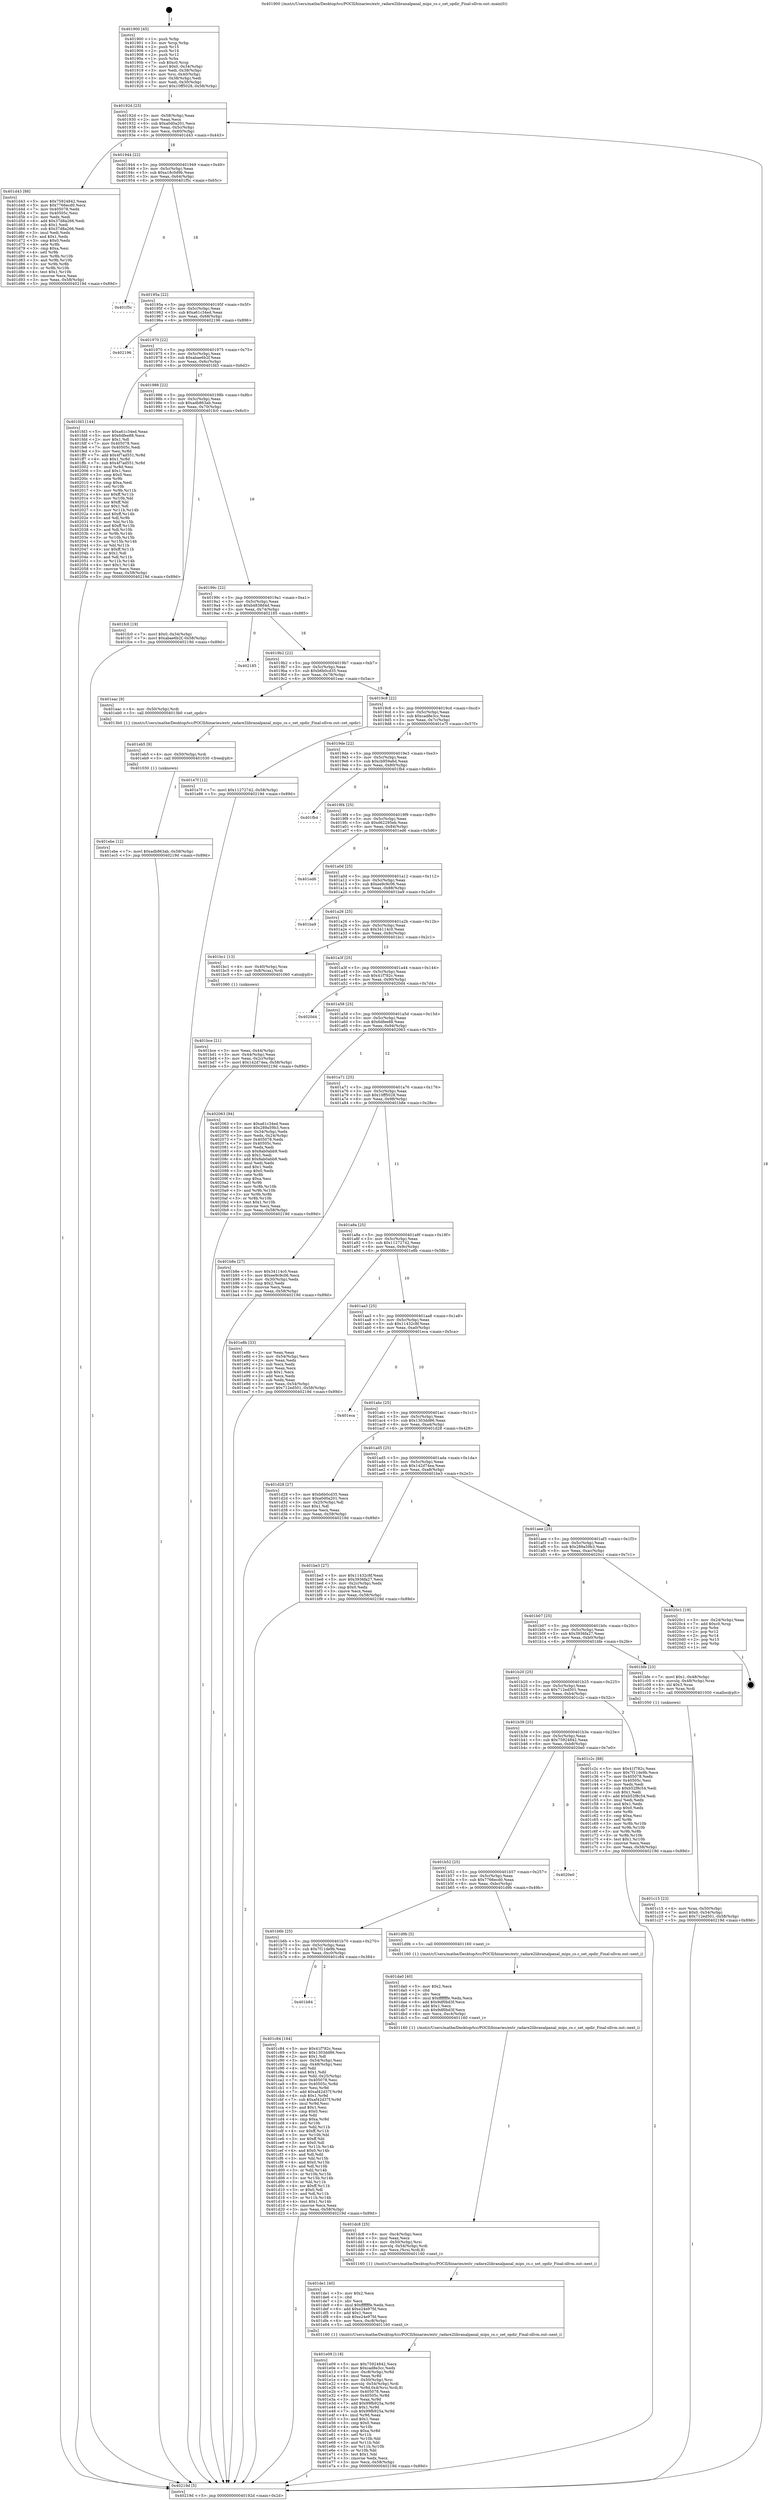 digraph "0x401900" {
  label = "0x401900 (/mnt/c/Users/mathe/Desktop/tcc/POCII/binaries/extr_radare2libranalpanal_mips_cs.c_set_opdir_Final-ollvm.out::main(0))"
  labelloc = "t"
  node[shape=record]

  Entry [label="",width=0.3,height=0.3,shape=circle,fillcolor=black,style=filled]
  "0x40192d" [label="{
     0x40192d [23]\l
     | [instrs]\l
     &nbsp;&nbsp;0x40192d \<+3\>: mov -0x58(%rbp),%eax\l
     &nbsp;&nbsp;0x401930 \<+2\>: mov %eax,%ecx\l
     &nbsp;&nbsp;0x401932 \<+6\>: sub $0xa0d0a201,%ecx\l
     &nbsp;&nbsp;0x401938 \<+3\>: mov %eax,-0x5c(%rbp)\l
     &nbsp;&nbsp;0x40193b \<+3\>: mov %ecx,-0x60(%rbp)\l
     &nbsp;&nbsp;0x40193e \<+6\>: je 0000000000401d43 \<main+0x443\>\l
  }"]
  "0x401d43" [label="{
     0x401d43 [88]\l
     | [instrs]\l
     &nbsp;&nbsp;0x401d43 \<+5\>: mov $0x75924842,%eax\l
     &nbsp;&nbsp;0x401d48 \<+5\>: mov $0x7766ecd0,%ecx\l
     &nbsp;&nbsp;0x401d4d \<+7\>: mov 0x405078,%edx\l
     &nbsp;&nbsp;0x401d54 \<+7\>: mov 0x40505c,%esi\l
     &nbsp;&nbsp;0x401d5b \<+2\>: mov %edx,%edi\l
     &nbsp;&nbsp;0x401d5d \<+6\>: add $0x37d8a266,%edi\l
     &nbsp;&nbsp;0x401d63 \<+3\>: sub $0x1,%edi\l
     &nbsp;&nbsp;0x401d66 \<+6\>: sub $0x37d8a266,%edi\l
     &nbsp;&nbsp;0x401d6c \<+3\>: imul %edi,%edx\l
     &nbsp;&nbsp;0x401d6f \<+3\>: and $0x1,%edx\l
     &nbsp;&nbsp;0x401d72 \<+3\>: cmp $0x0,%edx\l
     &nbsp;&nbsp;0x401d75 \<+4\>: sete %r8b\l
     &nbsp;&nbsp;0x401d79 \<+3\>: cmp $0xa,%esi\l
     &nbsp;&nbsp;0x401d7c \<+4\>: setl %r9b\l
     &nbsp;&nbsp;0x401d80 \<+3\>: mov %r8b,%r10b\l
     &nbsp;&nbsp;0x401d83 \<+3\>: and %r9b,%r10b\l
     &nbsp;&nbsp;0x401d86 \<+3\>: xor %r9b,%r8b\l
     &nbsp;&nbsp;0x401d89 \<+3\>: or %r8b,%r10b\l
     &nbsp;&nbsp;0x401d8c \<+4\>: test $0x1,%r10b\l
     &nbsp;&nbsp;0x401d90 \<+3\>: cmovne %ecx,%eax\l
     &nbsp;&nbsp;0x401d93 \<+3\>: mov %eax,-0x58(%rbp)\l
     &nbsp;&nbsp;0x401d96 \<+5\>: jmp 000000000040219d \<main+0x89d\>\l
  }"]
  "0x401944" [label="{
     0x401944 [22]\l
     | [instrs]\l
     &nbsp;&nbsp;0x401944 \<+5\>: jmp 0000000000401949 \<main+0x49\>\l
     &nbsp;&nbsp;0x401949 \<+3\>: mov -0x5c(%rbp),%eax\l
     &nbsp;&nbsp;0x40194c \<+5\>: sub $0xa18c0d9b,%eax\l
     &nbsp;&nbsp;0x401951 \<+3\>: mov %eax,-0x64(%rbp)\l
     &nbsp;&nbsp;0x401954 \<+6\>: je 0000000000401f5c \<main+0x65c\>\l
  }"]
  Exit [label="",width=0.3,height=0.3,shape=circle,fillcolor=black,style=filled,peripheries=2]
  "0x401f5c" [label="{
     0x401f5c\l
  }", style=dashed]
  "0x40195a" [label="{
     0x40195a [22]\l
     | [instrs]\l
     &nbsp;&nbsp;0x40195a \<+5\>: jmp 000000000040195f \<main+0x5f\>\l
     &nbsp;&nbsp;0x40195f \<+3\>: mov -0x5c(%rbp),%eax\l
     &nbsp;&nbsp;0x401962 \<+5\>: sub $0xa61c34ed,%eax\l
     &nbsp;&nbsp;0x401967 \<+3\>: mov %eax,-0x68(%rbp)\l
     &nbsp;&nbsp;0x40196a \<+6\>: je 0000000000402196 \<main+0x896\>\l
  }"]
  "0x401ebe" [label="{
     0x401ebe [12]\l
     | [instrs]\l
     &nbsp;&nbsp;0x401ebe \<+7\>: movl $0xadb863ab,-0x58(%rbp)\l
     &nbsp;&nbsp;0x401ec5 \<+5\>: jmp 000000000040219d \<main+0x89d\>\l
  }"]
  "0x402196" [label="{
     0x402196\l
  }", style=dashed]
  "0x401970" [label="{
     0x401970 [22]\l
     | [instrs]\l
     &nbsp;&nbsp;0x401970 \<+5\>: jmp 0000000000401975 \<main+0x75\>\l
     &nbsp;&nbsp;0x401975 \<+3\>: mov -0x5c(%rbp),%eax\l
     &nbsp;&nbsp;0x401978 \<+5\>: sub $0xabae6b2f,%eax\l
     &nbsp;&nbsp;0x40197d \<+3\>: mov %eax,-0x6c(%rbp)\l
     &nbsp;&nbsp;0x401980 \<+6\>: je 0000000000401fd3 \<main+0x6d3\>\l
  }"]
  "0x401eb5" [label="{
     0x401eb5 [9]\l
     | [instrs]\l
     &nbsp;&nbsp;0x401eb5 \<+4\>: mov -0x50(%rbp),%rdi\l
     &nbsp;&nbsp;0x401eb9 \<+5\>: call 0000000000401030 \<free@plt\>\l
     | [calls]\l
     &nbsp;&nbsp;0x401030 \{1\} (unknown)\l
  }"]
  "0x401fd3" [label="{
     0x401fd3 [144]\l
     | [instrs]\l
     &nbsp;&nbsp;0x401fd3 \<+5\>: mov $0xa61c34ed,%eax\l
     &nbsp;&nbsp;0x401fd8 \<+5\>: mov $0x6dfee88,%ecx\l
     &nbsp;&nbsp;0x401fdd \<+2\>: mov $0x1,%dl\l
     &nbsp;&nbsp;0x401fdf \<+7\>: mov 0x405078,%esi\l
     &nbsp;&nbsp;0x401fe6 \<+7\>: mov 0x40505c,%edi\l
     &nbsp;&nbsp;0x401fed \<+3\>: mov %esi,%r8d\l
     &nbsp;&nbsp;0x401ff0 \<+7\>: add $0x4f7ad551,%r8d\l
     &nbsp;&nbsp;0x401ff7 \<+4\>: sub $0x1,%r8d\l
     &nbsp;&nbsp;0x401ffb \<+7\>: sub $0x4f7ad551,%r8d\l
     &nbsp;&nbsp;0x402002 \<+4\>: imul %r8d,%esi\l
     &nbsp;&nbsp;0x402006 \<+3\>: and $0x1,%esi\l
     &nbsp;&nbsp;0x402009 \<+3\>: cmp $0x0,%esi\l
     &nbsp;&nbsp;0x40200c \<+4\>: sete %r9b\l
     &nbsp;&nbsp;0x402010 \<+3\>: cmp $0xa,%edi\l
     &nbsp;&nbsp;0x402013 \<+4\>: setl %r10b\l
     &nbsp;&nbsp;0x402017 \<+3\>: mov %r9b,%r11b\l
     &nbsp;&nbsp;0x40201a \<+4\>: xor $0xff,%r11b\l
     &nbsp;&nbsp;0x40201e \<+3\>: mov %r10b,%bl\l
     &nbsp;&nbsp;0x402021 \<+3\>: xor $0xff,%bl\l
     &nbsp;&nbsp;0x402024 \<+3\>: xor $0x1,%dl\l
     &nbsp;&nbsp;0x402027 \<+3\>: mov %r11b,%r14b\l
     &nbsp;&nbsp;0x40202a \<+4\>: and $0xff,%r14b\l
     &nbsp;&nbsp;0x40202e \<+3\>: and %dl,%r9b\l
     &nbsp;&nbsp;0x402031 \<+3\>: mov %bl,%r15b\l
     &nbsp;&nbsp;0x402034 \<+4\>: and $0xff,%r15b\l
     &nbsp;&nbsp;0x402038 \<+3\>: and %dl,%r10b\l
     &nbsp;&nbsp;0x40203b \<+3\>: or %r9b,%r14b\l
     &nbsp;&nbsp;0x40203e \<+3\>: or %r10b,%r15b\l
     &nbsp;&nbsp;0x402041 \<+3\>: xor %r15b,%r14b\l
     &nbsp;&nbsp;0x402044 \<+3\>: or %bl,%r11b\l
     &nbsp;&nbsp;0x402047 \<+4\>: xor $0xff,%r11b\l
     &nbsp;&nbsp;0x40204b \<+3\>: or $0x1,%dl\l
     &nbsp;&nbsp;0x40204e \<+3\>: and %dl,%r11b\l
     &nbsp;&nbsp;0x402051 \<+3\>: or %r11b,%r14b\l
     &nbsp;&nbsp;0x402054 \<+4\>: test $0x1,%r14b\l
     &nbsp;&nbsp;0x402058 \<+3\>: cmovne %ecx,%eax\l
     &nbsp;&nbsp;0x40205b \<+3\>: mov %eax,-0x58(%rbp)\l
     &nbsp;&nbsp;0x40205e \<+5\>: jmp 000000000040219d \<main+0x89d\>\l
  }"]
  "0x401986" [label="{
     0x401986 [22]\l
     | [instrs]\l
     &nbsp;&nbsp;0x401986 \<+5\>: jmp 000000000040198b \<main+0x8b\>\l
     &nbsp;&nbsp;0x40198b \<+3\>: mov -0x5c(%rbp),%eax\l
     &nbsp;&nbsp;0x40198e \<+5\>: sub $0xadb863ab,%eax\l
     &nbsp;&nbsp;0x401993 \<+3\>: mov %eax,-0x70(%rbp)\l
     &nbsp;&nbsp;0x401996 \<+6\>: je 0000000000401fc0 \<main+0x6c0\>\l
  }"]
  "0x401e09" [label="{
     0x401e09 [118]\l
     | [instrs]\l
     &nbsp;&nbsp;0x401e09 \<+5\>: mov $0x75924842,%ecx\l
     &nbsp;&nbsp;0x401e0e \<+5\>: mov $0xcad8e3cc,%edx\l
     &nbsp;&nbsp;0x401e13 \<+7\>: mov -0xc8(%rbp),%r8d\l
     &nbsp;&nbsp;0x401e1a \<+4\>: imul %eax,%r8d\l
     &nbsp;&nbsp;0x401e1e \<+4\>: mov -0x50(%rbp),%rsi\l
     &nbsp;&nbsp;0x401e22 \<+4\>: movslq -0x54(%rbp),%rdi\l
     &nbsp;&nbsp;0x401e26 \<+5\>: mov %r8d,0x4(%rsi,%rdi,8)\l
     &nbsp;&nbsp;0x401e2b \<+7\>: mov 0x405078,%eax\l
     &nbsp;&nbsp;0x401e32 \<+8\>: mov 0x40505c,%r8d\l
     &nbsp;&nbsp;0x401e3a \<+3\>: mov %eax,%r9d\l
     &nbsp;&nbsp;0x401e3d \<+7\>: add $0x99fb925a,%r9d\l
     &nbsp;&nbsp;0x401e44 \<+4\>: sub $0x1,%r9d\l
     &nbsp;&nbsp;0x401e48 \<+7\>: sub $0x99fb925a,%r9d\l
     &nbsp;&nbsp;0x401e4f \<+4\>: imul %r9d,%eax\l
     &nbsp;&nbsp;0x401e53 \<+3\>: and $0x1,%eax\l
     &nbsp;&nbsp;0x401e56 \<+3\>: cmp $0x0,%eax\l
     &nbsp;&nbsp;0x401e59 \<+4\>: sete %r10b\l
     &nbsp;&nbsp;0x401e5d \<+4\>: cmp $0xa,%r8d\l
     &nbsp;&nbsp;0x401e61 \<+4\>: setl %r11b\l
     &nbsp;&nbsp;0x401e65 \<+3\>: mov %r10b,%bl\l
     &nbsp;&nbsp;0x401e68 \<+3\>: and %r11b,%bl\l
     &nbsp;&nbsp;0x401e6b \<+3\>: xor %r11b,%r10b\l
     &nbsp;&nbsp;0x401e6e \<+3\>: or %r10b,%bl\l
     &nbsp;&nbsp;0x401e71 \<+3\>: test $0x1,%bl\l
     &nbsp;&nbsp;0x401e74 \<+3\>: cmovne %edx,%ecx\l
     &nbsp;&nbsp;0x401e77 \<+3\>: mov %ecx,-0x58(%rbp)\l
     &nbsp;&nbsp;0x401e7a \<+5\>: jmp 000000000040219d \<main+0x89d\>\l
  }"]
  "0x401fc0" [label="{
     0x401fc0 [19]\l
     | [instrs]\l
     &nbsp;&nbsp;0x401fc0 \<+7\>: movl $0x0,-0x34(%rbp)\l
     &nbsp;&nbsp;0x401fc7 \<+7\>: movl $0xabae6b2f,-0x58(%rbp)\l
     &nbsp;&nbsp;0x401fce \<+5\>: jmp 000000000040219d \<main+0x89d\>\l
  }"]
  "0x40199c" [label="{
     0x40199c [22]\l
     | [instrs]\l
     &nbsp;&nbsp;0x40199c \<+5\>: jmp 00000000004019a1 \<main+0xa1\>\l
     &nbsp;&nbsp;0x4019a1 \<+3\>: mov -0x5c(%rbp),%eax\l
     &nbsp;&nbsp;0x4019a4 \<+5\>: sub $0xb4838d4d,%eax\l
     &nbsp;&nbsp;0x4019a9 \<+3\>: mov %eax,-0x74(%rbp)\l
     &nbsp;&nbsp;0x4019ac \<+6\>: je 0000000000402185 \<main+0x885\>\l
  }"]
  "0x401de1" [label="{
     0x401de1 [40]\l
     | [instrs]\l
     &nbsp;&nbsp;0x401de1 \<+5\>: mov $0x2,%ecx\l
     &nbsp;&nbsp;0x401de6 \<+1\>: cltd\l
     &nbsp;&nbsp;0x401de7 \<+2\>: idiv %ecx\l
     &nbsp;&nbsp;0x401de9 \<+6\>: imul $0xfffffffe,%edx,%ecx\l
     &nbsp;&nbsp;0x401def \<+6\>: add $0xe24e97fd,%ecx\l
     &nbsp;&nbsp;0x401df5 \<+3\>: add $0x1,%ecx\l
     &nbsp;&nbsp;0x401df8 \<+6\>: sub $0xe24e97fd,%ecx\l
     &nbsp;&nbsp;0x401dfe \<+6\>: mov %ecx,-0xc8(%rbp)\l
     &nbsp;&nbsp;0x401e04 \<+5\>: call 0000000000401160 \<next_i\>\l
     | [calls]\l
     &nbsp;&nbsp;0x401160 \{1\} (/mnt/c/Users/mathe/Desktop/tcc/POCII/binaries/extr_radare2libranalpanal_mips_cs.c_set_opdir_Final-ollvm.out::next_i)\l
  }"]
  "0x402185" [label="{
     0x402185\l
  }", style=dashed]
  "0x4019b2" [label="{
     0x4019b2 [22]\l
     | [instrs]\l
     &nbsp;&nbsp;0x4019b2 \<+5\>: jmp 00000000004019b7 \<main+0xb7\>\l
     &nbsp;&nbsp;0x4019b7 \<+3\>: mov -0x5c(%rbp),%eax\l
     &nbsp;&nbsp;0x4019ba \<+5\>: sub $0xb6b0cd35,%eax\l
     &nbsp;&nbsp;0x4019bf \<+3\>: mov %eax,-0x78(%rbp)\l
     &nbsp;&nbsp;0x4019c2 \<+6\>: je 0000000000401eac \<main+0x5ac\>\l
  }"]
  "0x401dc8" [label="{
     0x401dc8 [25]\l
     | [instrs]\l
     &nbsp;&nbsp;0x401dc8 \<+6\>: mov -0xc4(%rbp),%ecx\l
     &nbsp;&nbsp;0x401dce \<+3\>: imul %eax,%ecx\l
     &nbsp;&nbsp;0x401dd1 \<+4\>: mov -0x50(%rbp),%rsi\l
     &nbsp;&nbsp;0x401dd5 \<+4\>: movslq -0x54(%rbp),%rdi\l
     &nbsp;&nbsp;0x401dd9 \<+3\>: mov %ecx,(%rsi,%rdi,8)\l
     &nbsp;&nbsp;0x401ddc \<+5\>: call 0000000000401160 \<next_i\>\l
     | [calls]\l
     &nbsp;&nbsp;0x401160 \{1\} (/mnt/c/Users/mathe/Desktop/tcc/POCII/binaries/extr_radare2libranalpanal_mips_cs.c_set_opdir_Final-ollvm.out::next_i)\l
  }"]
  "0x401eac" [label="{
     0x401eac [9]\l
     | [instrs]\l
     &nbsp;&nbsp;0x401eac \<+4\>: mov -0x50(%rbp),%rdi\l
     &nbsp;&nbsp;0x401eb0 \<+5\>: call 00000000004013b0 \<set_opdir\>\l
     | [calls]\l
     &nbsp;&nbsp;0x4013b0 \{1\} (/mnt/c/Users/mathe/Desktop/tcc/POCII/binaries/extr_radare2libranalpanal_mips_cs.c_set_opdir_Final-ollvm.out::set_opdir)\l
  }"]
  "0x4019c8" [label="{
     0x4019c8 [22]\l
     | [instrs]\l
     &nbsp;&nbsp;0x4019c8 \<+5\>: jmp 00000000004019cd \<main+0xcd\>\l
     &nbsp;&nbsp;0x4019cd \<+3\>: mov -0x5c(%rbp),%eax\l
     &nbsp;&nbsp;0x4019d0 \<+5\>: sub $0xcad8e3cc,%eax\l
     &nbsp;&nbsp;0x4019d5 \<+3\>: mov %eax,-0x7c(%rbp)\l
     &nbsp;&nbsp;0x4019d8 \<+6\>: je 0000000000401e7f \<main+0x57f\>\l
  }"]
  "0x401da0" [label="{
     0x401da0 [40]\l
     | [instrs]\l
     &nbsp;&nbsp;0x401da0 \<+5\>: mov $0x2,%ecx\l
     &nbsp;&nbsp;0x401da5 \<+1\>: cltd\l
     &nbsp;&nbsp;0x401da6 \<+2\>: idiv %ecx\l
     &nbsp;&nbsp;0x401da8 \<+6\>: imul $0xfffffffe,%edx,%ecx\l
     &nbsp;&nbsp;0x401dae \<+6\>: add $0x9df0bd3f,%ecx\l
     &nbsp;&nbsp;0x401db4 \<+3\>: add $0x1,%ecx\l
     &nbsp;&nbsp;0x401db7 \<+6\>: sub $0x9df0bd3f,%ecx\l
     &nbsp;&nbsp;0x401dbd \<+6\>: mov %ecx,-0xc4(%rbp)\l
     &nbsp;&nbsp;0x401dc3 \<+5\>: call 0000000000401160 \<next_i\>\l
     | [calls]\l
     &nbsp;&nbsp;0x401160 \{1\} (/mnt/c/Users/mathe/Desktop/tcc/POCII/binaries/extr_radare2libranalpanal_mips_cs.c_set_opdir_Final-ollvm.out::next_i)\l
  }"]
  "0x401e7f" [label="{
     0x401e7f [12]\l
     | [instrs]\l
     &nbsp;&nbsp;0x401e7f \<+7\>: movl $0x11272742,-0x58(%rbp)\l
     &nbsp;&nbsp;0x401e86 \<+5\>: jmp 000000000040219d \<main+0x89d\>\l
  }"]
  "0x4019de" [label="{
     0x4019de [22]\l
     | [instrs]\l
     &nbsp;&nbsp;0x4019de \<+5\>: jmp 00000000004019e3 \<main+0xe3\>\l
     &nbsp;&nbsp;0x4019e3 \<+3\>: mov -0x5c(%rbp),%eax\l
     &nbsp;&nbsp;0x4019e6 \<+5\>: sub $0xcb959a6d,%eax\l
     &nbsp;&nbsp;0x4019eb \<+3\>: mov %eax,-0x80(%rbp)\l
     &nbsp;&nbsp;0x4019ee \<+6\>: je 0000000000401fb4 \<main+0x6b4\>\l
  }"]
  "0x401b84" [label="{
     0x401b84\l
  }", style=dashed]
  "0x401fb4" [label="{
     0x401fb4\l
  }", style=dashed]
  "0x4019f4" [label="{
     0x4019f4 [25]\l
     | [instrs]\l
     &nbsp;&nbsp;0x4019f4 \<+5\>: jmp 00000000004019f9 \<main+0xf9\>\l
     &nbsp;&nbsp;0x4019f9 \<+3\>: mov -0x5c(%rbp),%eax\l
     &nbsp;&nbsp;0x4019fc \<+5\>: sub $0xd62295eb,%eax\l
     &nbsp;&nbsp;0x401a01 \<+6\>: mov %eax,-0x84(%rbp)\l
     &nbsp;&nbsp;0x401a07 \<+6\>: je 0000000000401ed6 \<main+0x5d6\>\l
  }"]
  "0x401c84" [label="{
     0x401c84 [164]\l
     | [instrs]\l
     &nbsp;&nbsp;0x401c84 \<+5\>: mov $0x41f782c,%eax\l
     &nbsp;&nbsp;0x401c89 \<+5\>: mov $0x1303dd86,%ecx\l
     &nbsp;&nbsp;0x401c8e \<+2\>: mov $0x1,%dl\l
     &nbsp;&nbsp;0x401c90 \<+3\>: mov -0x54(%rbp),%esi\l
     &nbsp;&nbsp;0x401c93 \<+3\>: cmp -0x48(%rbp),%esi\l
     &nbsp;&nbsp;0x401c96 \<+4\>: setl %dil\l
     &nbsp;&nbsp;0x401c9a \<+4\>: and $0x1,%dil\l
     &nbsp;&nbsp;0x401c9e \<+4\>: mov %dil,-0x25(%rbp)\l
     &nbsp;&nbsp;0x401ca2 \<+7\>: mov 0x405078,%esi\l
     &nbsp;&nbsp;0x401ca9 \<+8\>: mov 0x40505c,%r8d\l
     &nbsp;&nbsp;0x401cb1 \<+3\>: mov %esi,%r9d\l
     &nbsp;&nbsp;0x401cb4 \<+7\>: add $0xaf42d37f,%r9d\l
     &nbsp;&nbsp;0x401cbb \<+4\>: sub $0x1,%r9d\l
     &nbsp;&nbsp;0x401cbf \<+7\>: sub $0xaf42d37f,%r9d\l
     &nbsp;&nbsp;0x401cc6 \<+4\>: imul %r9d,%esi\l
     &nbsp;&nbsp;0x401cca \<+3\>: and $0x1,%esi\l
     &nbsp;&nbsp;0x401ccd \<+3\>: cmp $0x0,%esi\l
     &nbsp;&nbsp;0x401cd0 \<+4\>: sete %dil\l
     &nbsp;&nbsp;0x401cd4 \<+4\>: cmp $0xa,%r8d\l
     &nbsp;&nbsp;0x401cd8 \<+4\>: setl %r10b\l
     &nbsp;&nbsp;0x401cdc \<+3\>: mov %dil,%r11b\l
     &nbsp;&nbsp;0x401cdf \<+4\>: xor $0xff,%r11b\l
     &nbsp;&nbsp;0x401ce3 \<+3\>: mov %r10b,%bl\l
     &nbsp;&nbsp;0x401ce6 \<+3\>: xor $0xff,%bl\l
     &nbsp;&nbsp;0x401ce9 \<+3\>: xor $0x0,%dl\l
     &nbsp;&nbsp;0x401cec \<+3\>: mov %r11b,%r14b\l
     &nbsp;&nbsp;0x401cef \<+4\>: and $0x0,%r14b\l
     &nbsp;&nbsp;0x401cf3 \<+3\>: and %dl,%dil\l
     &nbsp;&nbsp;0x401cf6 \<+3\>: mov %bl,%r15b\l
     &nbsp;&nbsp;0x401cf9 \<+4\>: and $0x0,%r15b\l
     &nbsp;&nbsp;0x401cfd \<+3\>: and %dl,%r10b\l
     &nbsp;&nbsp;0x401d00 \<+3\>: or %dil,%r14b\l
     &nbsp;&nbsp;0x401d03 \<+3\>: or %r10b,%r15b\l
     &nbsp;&nbsp;0x401d06 \<+3\>: xor %r15b,%r14b\l
     &nbsp;&nbsp;0x401d09 \<+3\>: or %bl,%r11b\l
     &nbsp;&nbsp;0x401d0c \<+4\>: xor $0xff,%r11b\l
     &nbsp;&nbsp;0x401d10 \<+3\>: or $0x0,%dl\l
     &nbsp;&nbsp;0x401d13 \<+3\>: and %dl,%r11b\l
     &nbsp;&nbsp;0x401d16 \<+3\>: or %r11b,%r14b\l
     &nbsp;&nbsp;0x401d19 \<+4\>: test $0x1,%r14b\l
     &nbsp;&nbsp;0x401d1d \<+3\>: cmovne %ecx,%eax\l
     &nbsp;&nbsp;0x401d20 \<+3\>: mov %eax,-0x58(%rbp)\l
     &nbsp;&nbsp;0x401d23 \<+5\>: jmp 000000000040219d \<main+0x89d\>\l
  }"]
  "0x401ed6" [label="{
     0x401ed6\l
  }", style=dashed]
  "0x401a0d" [label="{
     0x401a0d [25]\l
     | [instrs]\l
     &nbsp;&nbsp;0x401a0d \<+5\>: jmp 0000000000401a12 \<main+0x112\>\l
     &nbsp;&nbsp;0x401a12 \<+3\>: mov -0x5c(%rbp),%eax\l
     &nbsp;&nbsp;0x401a15 \<+5\>: sub $0xee9c9c06,%eax\l
     &nbsp;&nbsp;0x401a1a \<+6\>: mov %eax,-0x88(%rbp)\l
     &nbsp;&nbsp;0x401a20 \<+6\>: je 0000000000401ba9 \<main+0x2a9\>\l
  }"]
  "0x401b6b" [label="{
     0x401b6b [25]\l
     | [instrs]\l
     &nbsp;&nbsp;0x401b6b \<+5\>: jmp 0000000000401b70 \<main+0x270\>\l
     &nbsp;&nbsp;0x401b70 \<+3\>: mov -0x5c(%rbp),%eax\l
     &nbsp;&nbsp;0x401b73 \<+5\>: sub $0x7f11de9b,%eax\l
     &nbsp;&nbsp;0x401b78 \<+6\>: mov %eax,-0xc0(%rbp)\l
     &nbsp;&nbsp;0x401b7e \<+6\>: je 0000000000401c84 \<main+0x384\>\l
  }"]
  "0x401ba9" [label="{
     0x401ba9\l
  }", style=dashed]
  "0x401a26" [label="{
     0x401a26 [25]\l
     | [instrs]\l
     &nbsp;&nbsp;0x401a26 \<+5\>: jmp 0000000000401a2b \<main+0x12b\>\l
     &nbsp;&nbsp;0x401a2b \<+3\>: mov -0x5c(%rbp),%eax\l
     &nbsp;&nbsp;0x401a2e \<+5\>: sub $0x34114c0,%eax\l
     &nbsp;&nbsp;0x401a33 \<+6\>: mov %eax,-0x8c(%rbp)\l
     &nbsp;&nbsp;0x401a39 \<+6\>: je 0000000000401bc1 \<main+0x2c1\>\l
  }"]
  "0x401d9b" [label="{
     0x401d9b [5]\l
     | [instrs]\l
     &nbsp;&nbsp;0x401d9b \<+5\>: call 0000000000401160 \<next_i\>\l
     | [calls]\l
     &nbsp;&nbsp;0x401160 \{1\} (/mnt/c/Users/mathe/Desktop/tcc/POCII/binaries/extr_radare2libranalpanal_mips_cs.c_set_opdir_Final-ollvm.out::next_i)\l
  }"]
  "0x401bc1" [label="{
     0x401bc1 [13]\l
     | [instrs]\l
     &nbsp;&nbsp;0x401bc1 \<+4\>: mov -0x40(%rbp),%rax\l
     &nbsp;&nbsp;0x401bc5 \<+4\>: mov 0x8(%rax),%rdi\l
     &nbsp;&nbsp;0x401bc9 \<+5\>: call 0000000000401060 \<atoi@plt\>\l
     | [calls]\l
     &nbsp;&nbsp;0x401060 \{1\} (unknown)\l
  }"]
  "0x401a3f" [label="{
     0x401a3f [25]\l
     | [instrs]\l
     &nbsp;&nbsp;0x401a3f \<+5\>: jmp 0000000000401a44 \<main+0x144\>\l
     &nbsp;&nbsp;0x401a44 \<+3\>: mov -0x5c(%rbp),%eax\l
     &nbsp;&nbsp;0x401a47 \<+5\>: sub $0x41f782c,%eax\l
     &nbsp;&nbsp;0x401a4c \<+6\>: mov %eax,-0x90(%rbp)\l
     &nbsp;&nbsp;0x401a52 \<+6\>: je 00000000004020d4 \<main+0x7d4\>\l
  }"]
  "0x401b52" [label="{
     0x401b52 [25]\l
     | [instrs]\l
     &nbsp;&nbsp;0x401b52 \<+5\>: jmp 0000000000401b57 \<main+0x257\>\l
     &nbsp;&nbsp;0x401b57 \<+3\>: mov -0x5c(%rbp),%eax\l
     &nbsp;&nbsp;0x401b5a \<+5\>: sub $0x7766ecd0,%eax\l
     &nbsp;&nbsp;0x401b5f \<+6\>: mov %eax,-0xbc(%rbp)\l
     &nbsp;&nbsp;0x401b65 \<+6\>: je 0000000000401d9b \<main+0x49b\>\l
  }"]
  "0x4020d4" [label="{
     0x4020d4\l
  }", style=dashed]
  "0x401a58" [label="{
     0x401a58 [25]\l
     | [instrs]\l
     &nbsp;&nbsp;0x401a58 \<+5\>: jmp 0000000000401a5d \<main+0x15d\>\l
     &nbsp;&nbsp;0x401a5d \<+3\>: mov -0x5c(%rbp),%eax\l
     &nbsp;&nbsp;0x401a60 \<+5\>: sub $0x6dfee88,%eax\l
     &nbsp;&nbsp;0x401a65 \<+6\>: mov %eax,-0x94(%rbp)\l
     &nbsp;&nbsp;0x401a6b \<+6\>: je 0000000000402063 \<main+0x763\>\l
  }"]
  "0x4020e0" [label="{
     0x4020e0\l
  }", style=dashed]
  "0x402063" [label="{
     0x402063 [94]\l
     | [instrs]\l
     &nbsp;&nbsp;0x402063 \<+5\>: mov $0xa61c34ed,%eax\l
     &nbsp;&nbsp;0x402068 \<+5\>: mov $0x289a59b3,%ecx\l
     &nbsp;&nbsp;0x40206d \<+3\>: mov -0x34(%rbp),%edx\l
     &nbsp;&nbsp;0x402070 \<+3\>: mov %edx,-0x24(%rbp)\l
     &nbsp;&nbsp;0x402073 \<+7\>: mov 0x405078,%edx\l
     &nbsp;&nbsp;0x40207a \<+7\>: mov 0x40505c,%esi\l
     &nbsp;&nbsp;0x402081 \<+2\>: mov %edx,%edi\l
     &nbsp;&nbsp;0x402083 \<+6\>: sub $0x8ab0abb9,%edi\l
     &nbsp;&nbsp;0x402089 \<+3\>: sub $0x1,%edi\l
     &nbsp;&nbsp;0x40208c \<+6\>: add $0x8ab0abb9,%edi\l
     &nbsp;&nbsp;0x402092 \<+3\>: imul %edi,%edx\l
     &nbsp;&nbsp;0x402095 \<+3\>: and $0x1,%edx\l
     &nbsp;&nbsp;0x402098 \<+3\>: cmp $0x0,%edx\l
     &nbsp;&nbsp;0x40209b \<+4\>: sete %r8b\l
     &nbsp;&nbsp;0x40209f \<+3\>: cmp $0xa,%esi\l
     &nbsp;&nbsp;0x4020a2 \<+4\>: setl %r9b\l
     &nbsp;&nbsp;0x4020a6 \<+3\>: mov %r8b,%r10b\l
     &nbsp;&nbsp;0x4020a9 \<+3\>: and %r9b,%r10b\l
     &nbsp;&nbsp;0x4020ac \<+3\>: xor %r9b,%r8b\l
     &nbsp;&nbsp;0x4020af \<+3\>: or %r8b,%r10b\l
     &nbsp;&nbsp;0x4020b2 \<+4\>: test $0x1,%r10b\l
     &nbsp;&nbsp;0x4020b6 \<+3\>: cmovne %ecx,%eax\l
     &nbsp;&nbsp;0x4020b9 \<+3\>: mov %eax,-0x58(%rbp)\l
     &nbsp;&nbsp;0x4020bc \<+5\>: jmp 000000000040219d \<main+0x89d\>\l
  }"]
  "0x401a71" [label="{
     0x401a71 [25]\l
     | [instrs]\l
     &nbsp;&nbsp;0x401a71 \<+5\>: jmp 0000000000401a76 \<main+0x176\>\l
     &nbsp;&nbsp;0x401a76 \<+3\>: mov -0x5c(%rbp),%eax\l
     &nbsp;&nbsp;0x401a79 \<+5\>: sub $0x10ff5028,%eax\l
     &nbsp;&nbsp;0x401a7e \<+6\>: mov %eax,-0x98(%rbp)\l
     &nbsp;&nbsp;0x401a84 \<+6\>: je 0000000000401b8e \<main+0x28e\>\l
  }"]
  "0x401b39" [label="{
     0x401b39 [25]\l
     | [instrs]\l
     &nbsp;&nbsp;0x401b39 \<+5\>: jmp 0000000000401b3e \<main+0x23e\>\l
     &nbsp;&nbsp;0x401b3e \<+3\>: mov -0x5c(%rbp),%eax\l
     &nbsp;&nbsp;0x401b41 \<+5\>: sub $0x75924842,%eax\l
     &nbsp;&nbsp;0x401b46 \<+6\>: mov %eax,-0xb8(%rbp)\l
     &nbsp;&nbsp;0x401b4c \<+6\>: je 00000000004020e0 \<main+0x7e0\>\l
  }"]
  "0x401b8e" [label="{
     0x401b8e [27]\l
     | [instrs]\l
     &nbsp;&nbsp;0x401b8e \<+5\>: mov $0x34114c0,%eax\l
     &nbsp;&nbsp;0x401b93 \<+5\>: mov $0xee9c9c06,%ecx\l
     &nbsp;&nbsp;0x401b98 \<+3\>: mov -0x30(%rbp),%edx\l
     &nbsp;&nbsp;0x401b9b \<+3\>: cmp $0x2,%edx\l
     &nbsp;&nbsp;0x401b9e \<+3\>: cmovne %ecx,%eax\l
     &nbsp;&nbsp;0x401ba1 \<+3\>: mov %eax,-0x58(%rbp)\l
     &nbsp;&nbsp;0x401ba4 \<+5\>: jmp 000000000040219d \<main+0x89d\>\l
  }"]
  "0x401a8a" [label="{
     0x401a8a [25]\l
     | [instrs]\l
     &nbsp;&nbsp;0x401a8a \<+5\>: jmp 0000000000401a8f \<main+0x18f\>\l
     &nbsp;&nbsp;0x401a8f \<+3\>: mov -0x5c(%rbp),%eax\l
     &nbsp;&nbsp;0x401a92 \<+5\>: sub $0x11272742,%eax\l
     &nbsp;&nbsp;0x401a97 \<+6\>: mov %eax,-0x9c(%rbp)\l
     &nbsp;&nbsp;0x401a9d \<+6\>: je 0000000000401e8b \<main+0x58b\>\l
  }"]
  "0x40219d" [label="{
     0x40219d [5]\l
     | [instrs]\l
     &nbsp;&nbsp;0x40219d \<+5\>: jmp 000000000040192d \<main+0x2d\>\l
  }"]
  "0x401900" [label="{
     0x401900 [45]\l
     | [instrs]\l
     &nbsp;&nbsp;0x401900 \<+1\>: push %rbp\l
     &nbsp;&nbsp;0x401901 \<+3\>: mov %rsp,%rbp\l
     &nbsp;&nbsp;0x401904 \<+2\>: push %r15\l
     &nbsp;&nbsp;0x401906 \<+2\>: push %r14\l
     &nbsp;&nbsp;0x401908 \<+2\>: push %r12\l
     &nbsp;&nbsp;0x40190a \<+1\>: push %rbx\l
     &nbsp;&nbsp;0x40190b \<+7\>: sub $0xc0,%rsp\l
     &nbsp;&nbsp;0x401912 \<+7\>: movl $0x0,-0x34(%rbp)\l
     &nbsp;&nbsp;0x401919 \<+3\>: mov %edi,-0x38(%rbp)\l
     &nbsp;&nbsp;0x40191c \<+4\>: mov %rsi,-0x40(%rbp)\l
     &nbsp;&nbsp;0x401920 \<+3\>: mov -0x38(%rbp),%edi\l
     &nbsp;&nbsp;0x401923 \<+3\>: mov %edi,-0x30(%rbp)\l
     &nbsp;&nbsp;0x401926 \<+7\>: movl $0x10ff5028,-0x58(%rbp)\l
  }"]
  "0x401bce" [label="{
     0x401bce [21]\l
     | [instrs]\l
     &nbsp;&nbsp;0x401bce \<+3\>: mov %eax,-0x44(%rbp)\l
     &nbsp;&nbsp;0x401bd1 \<+3\>: mov -0x44(%rbp),%eax\l
     &nbsp;&nbsp;0x401bd4 \<+3\>: mov %eax,-0x2c(%rbp)\l
     &nbsp;&nbsp;0x401bd7 \<+7\>: movl $0x142d74ea,-0x58(%rbp)\l
     &nbsp;&nbsp;0x401bde \<+5\>: jmp 000000000040219d \<main+0x89d\>\l
  }"]
  "0x401c2c" [label="{
     0x401c2c [88]\l
     | [instrs]\l
     &nbsp;&nbsp;0x401c2c \<+5\>: mov $0x41f782c,%eax\l
     &nbsp;&nbsp;0x401c31 \<+5\>: mov $0x7f11de9b,%ecx\l
     &nbsp;&nbsp;0x401c36 \<+7\>: mov 0x405078,%edx\l
     &nbsp;&nbsp;0x401c3d \<+7\>: mov 0x40505c,%esi\l
     &nbsp;&nbsp;0x401c44 \<+2\>: mov %edx,%edi\l
     &nbsp;&nbsp;0x401c46 \<+6\>: sub $0xb52f8c54,%edi\l
     &nbsp;&nbsp;0x401c4c \<+3\>: sub $0x1,%edi\l
     &nbsp;&nbsp;0x401c4f \<+6\>: add $0xb52f8c54,%edi\l
     &nbsp;&nbsp;0x401c55 \<+3\>: imul %edi,%edx\l
     &nbsp;&nbsp;0x401c58 \<+3\>: and $0x1,%edx\l
     &nbsp;&nbsp;0x401c5b \<+3\>: cmp $0x0,%edx\l
     &nbsp;&nbsp;0x401c5e \<+4\>: sete %r8b\l
     &nbsp;&nbsp;0x401c62 \<+3\>: cmp $0xa,%esi\l
     &nbsp;&nbsp;0x401c65 \<+4\>: setl %r9b\l
     &nbsp;&nbsp;0x401c69 \<+3\>: mov %r8b,%r10b\l
     &nbsp;&nbsp;0x401c6c \<+3\>: and %r9b,%r10b\l
     &nbsp;&nbsp;0x401c6f \<+3\>: xor %r9b,%r8b\l
     &nbsp;&nbsp;0x401c72 \<+3\>: or %r8b,%r10b\l
     &nbsp;&nbsp;0x401c75 \<+4\>: test $0x1,%r10b\l
     &nbsp;&nbsp;0x401c79 \<+3\>: cmovne %ecx,%eax\l
     &nbsp;&nbsp;0x401c7c \<+3\>: mov %eax,-0x58(%rbp)\l
     &nbsp;&nbsp;0x401c7f \<+5\>: jmp 000000000040219d \<main+0x89d\>\l
  }"]
  "0x401e8b" [label="{
     0x401e8b [33]\l
     | [instrs]\l
     &nbsp;&nbsp;0x401e8b \<+2\>: xor %eax,%eax\l
     &nbsp;&nbsp;0x401e8d \<+3\>: mov -0x54(%rbp),%ecx\l
     &nbsp;&nbsp;0x401e90 \<+2\>: mov %eax,%edx\l
     &nbsp;&nbsp;0x401e92 \<+2\>: sub %ecx,%edx\l
     &nbsp;&nbsp;0x401e94 \<+2\>: mov %eax,%ecx\l
     &nbsp;&nbsp;0x401e96 \<+3\>: sub $0x1,%ecx\l
     &nbsp;&nbsp;0x401e99 \<+2\>: add %ecx,%edx\l
     &nbsp;&nbsp;0x401e9b \<+2\>: sub %edx,%eax\l
     &nbsp;&nbsp;0x401e9d \<+3\>: mov %eax,-0x54(%rbp)\l
     &nbsp;&nbsp;0x401ea0 \<+7\>: movl $0x712ed501,-0x58(%rbp)\l
     &nbsp;&nbsp;0x401ea7 \<+5\>: jmp 000000000040219d \<main+0x89d\>\l
  }"]
  "0x401aa3" [label="{
     0x401aa3 [25]\l
     | [instrs]\l
     &nbsp;&nbsp;0x401aa3 \<+5\>: jmp 0000000000401aa8 \<main+0x1a8\>\l
     &nbsp;&nbsp;0x401aa8 \<+3\>: mov -0x5c(%rbp),%eax\l
     &nbsp;&nbsp;0x401aab \<+5\>: sub $0x11432c8f,%eax\l
     &nbsp;&nbsp;0x401ab0 \<+6\>: mov %eax,-0xa0(%rbp)\l
     &nbsp;&nbsp;0x401ab6 \<+6\>: je 0000000000401eca \<main+0x5ca\>\l
  }"]
  "0x401c15" [label="{
     0x401c15 [23]\l
     | [instrs]\l
     &nbsp;&nbsp;0x401c15 \<+4\>: mov %rax,-0x50(%rbp)\l
     &nbsp;&nbsp;0x401c19 \<+7\>: movl $0x0,-0x54(%rbp)\l
     &nbsp;&nbsp;0x401c20 \<+7\>: movl $0x712ed501,-0x58(%rbp)\l
     &nbsp;&nbsp;0x401c27 \<+5\>: jmp 000000000040219d \<main+0x89d\>\l
  }"]
  "0x401eca" [label="{
     0x401eca\l
  }", style=dashed]
  "0x401abc" [label="{
     0x401abc [25]\l
     | [instrs]\l
     &nbsp;&nbsp;0x401abc \<+5\>: jmp 0000000000401ac1 \<main+0x1c1\>\l
     &nbsp;&nbsp;0x401ac1 \<+3\>: mov -0x5c(%rbp),%eax\l
     &nbsp;&nbsp;0x401ac4 \<+5\>: sub $0x1303dd86,%eax\l
     &nbsp;&nbsp;0x401ac9 \<+6\>: mov %eax,-0xa4(%rbp)\l
     &nbsp;&nbsp;0x401acf \<+6\>: je 0000000000401d28 \<main+0x428\>\l
  }"]
  "0x401b20" [label="{
     0x401b20 [25]\l
     | [instrs]\l
     &nbsp;&nbsp;0x401b20 \<+5\>: jmp 0000000000401b25 \<main+0x225\>\l
     &nbsp;&nbsp;0x401b25 \<+3\>: mov -0x5c(%rbp),%eax\l
     &nbsp;&nbsp;0x401b28 \<+5\>: sub $0x712ed501,%eax\l
     &nbsp;&nbsp;0x401b2d \<+6\>: mov %eax,-0xb4(%rbp)\l
     &nbsp;&nbsp;0x401b33 \<+6\>: je 0000000000401c2c \<main+0x32c\>\l
  }"]
  "0x401d28" [label="{
     0x401d28 [27]\l
     | [instrs]\l
     &nbsp;&nbsp;0x401d28 \<+5\>: mov $0xb6b0cd35,%eax\l
     &nbsp;&nbsp;0x401d2d \<+5\>: mov $0xa0d0a201,%ecx\l
     &nbsp;&nbsp;0x401d32 \<+3\>: mov -0x25(%rbp),%dl\l
     &nbsp;&nbsp;0x401d35 \<+3\>: test $0x1,%dl\l
     &nbsp;&nbsp;0x401d38 \<+3\>: cmovne %ecx,%eax\l
     &nbsp;&nbsp;0x401d3b \<+3\>: mov %eax,-0x58(%rbp)\l
     &nbsp;&nbsp;0x401d3e \<+5\>: jmp 000000000040219d \<main+0x89d\>\l
  }"]
  "0x401ad5" [label="{
     0x401ad5 [25]\l
     | [instrs]\l
     &nbsp;&nbsp;0x401ad5 \<+5\>: jmp 0000000000401ada \<main+0x1da\>\l
     &nbsp;&nbsp;0x401ada \<+3\>: mov -0x5c(%rbp),%eax\l
     &nbsp;&nbsp;0x401add \<+5\>: sub $0x142d74ea,%eax\l
     &nbsp;&nbsp;0x401ae2 \<+6\>: mov %eax,-0xa8(%rbp)\l
     &nbsp;&nbsp;0x401ae8 \<+6\>: je 0000000000401be3 \<main+0x2e3\>\l
  }"]
  "0x401bfe" [label="{
     0x401bfe [23]\l
     | [instrs]\l
     &nbsp;&nbsp;0x401bfe \<+7\>: movl $0x1,-0x48(%rbp)\l
     &nbsp;&nbsp;0x401c05 \<+4\>: movslq -0x48(%rbp),%rax\l
     &nbsp;&nbsp;0x401c09 \<+4\>: shl $0x3,%rax\l
     &nbsp;&nbsp;0x401c0d \<+3\>: mov %rax,%rdi\l
     &nbsp;&nbsp;0x401c10 \<+5\>: call 0000000000401050 \<malloc@plt\>\l
     | [calls]\l
     &nbsp;&nbsp;0x401050 \{1\} (unknown)\l
  }"]
  "0x401be3" [label="{
     0x401be3 [27]\l
     | [instrs]\l
     &nbsp;&nbsp;0x401be3 \<+5\>: mov $0x11432c8f,%eax\l
     &nbsp;&nbsp;0x401be8 \<+5\>: mov $0x3936fa27,%ecx\l
     &nbsp;&nbsp;0x401bed \<+3\>: mov -0x2c(%rbp),%edx\l
     &nbsp;&nbsp;0x401bf0 \<+3\>: cmp $0x0,%edx\l
     &nbsp;&nbsp;0x401bf3 \<+3\>: cmove %ecx,%eax\l
     &nbsp;&nbsp;0x401bf6 \<+3\>: mov %eax,-0x58(%rbp)\l
     &nbsp;&nbsp;0x401bf9 \<+5\>: jmp 000000000040219d \<main+0x89d\>\l
  }"]
  "0x401aee" [label="{
     0x401aee [25]\l
     | [instrs]\l
     &nbsp;&nbsp;0x401aee \<+5\>: jmp 0000000000401af3 \<main+0x1f3\>\l
     &nbsp;&nbsp;0x401af3 \<+3\>: mov -0x5c(%rbp),%eax\l
     &nbsp;&nbsp;0x401af6 \<+5\>: sub $0x289a59b3,%eax\l
     &nbsp;&nbsp;0x401afb \<+6\>: mov %eax,-0xac(%rbp)\l
     &nbsp;&nbsp;0x401b01 \<+6\>: je 00000000004020c1 \<main+0x7c1\>\l
  }"]
  "0x401b07" [label="{
     0x401b07 [25]\l
     | [instrs]\l
     &nbsp;&nbsp;0x401b07 \<+5\>: jmp 0000000000401b0c \<main+0x20c\>\l
     &nbsp;&nbsp;0x401b0c \<+3\>: mov -0x5c(%rbp),%eax\l
     &nbsp;&nbsp;0x401b0f \<+5\>: sub $0x3936fa27,%eax\l
     &nbsp;&nbsp;0x401b14 \<+6\>: mov %eax,-0xb0(%rbp)\l
     &nbsp;&nbsp;0x401b1a \<+6\>: je 0000000000401bfe \<main+0x2fe\>\l
  }"]
  "0x4020c1" [label="{
     0x4020c1 [19]\l
     | [instrs]\l
     &nbsp;&nbsp;0x4020c1 \<+3\>: mov -0x24(%rbp),%eax\l
     &nbsp;&nbsp;0x4020c4 \<+7\>: add $0xc0,%rsp\l
     &nbsp;&nbsp;0x4020cb \<+1\>: pop %rbx\l
     &nbsp;&nbsp;0x4020cc \<+2\>: pop %r12\l
     &nbsp;&nbsp;0x4020ce \<+2\>: pop %r14\l
     &nbsp;&nbsp;0x4020d0 \<+2\>: pop %r15\l
     &nbsp;&nbsp;0x4020d2 \<+1\>: pop %rbp\l
     &nbsp;&nbsp;0x4020d3 \<+1\>: ret\l
  }"]
  Entry -> "0x401900" [label=" 1"]
  "0x40192d" -> "0x401d43" [label=" 1"]
  "0x40192d" -> "0x401944" [label=" 18"]
  "0x4020c1" -> Exit [label=" 1"]
  "0x401944" -> "0x401f5c" [label=" 0"]
  "0x401944" -> "0x40195a" [label=" 18"]
  "0x402063" -> "0x40219d" [label=" 1"]
  "0x40195a" -> "0x402196" [label=" 0"]
  "0x40195a" -> "0x401970" [label=" 18"]
  "0x401fd3" -> "0x40219d" [label=" 1"]
  "0x401970" -> "0x401fd3" [label=" 1"]
  "0x401970" -> "0x401986" [label=" 17"]
  "0x401fc0" -> "0x40219d" [label=" 1"]
  "0x401986" -> "0x401fc0" [label=" 1"]
  "0x401986" -> "0x40199c" [label=" 16"]
  "0x401ebe" -> "0x40219d" [label=" 1"]
  "0x40199c" -> "0x402185" [label=" 0"]
  "0x40199c" -> "0x4019b2" [label=" 16"]
  "0x401eb5" -> "0x401ebe" [label=" 1"]
  "0x4019b2" -> "0x401eac" [label=" 1"]
  "0x4019b2" -> "0x4019c8" [label=" 15"]
  "0x401eac" -> "0x401eb5" [label=" 1"]
  "0x4019c8" -> "0x401e7f" [label=" 1"]
  "0x4019c8" -> "0x4019de" [label=" 14"]
  "0x401e8b" -> "0x40219d" [label=" 1"]
  "0x4019de" -> "0x401fb4" [label=" 0"]
  "0x4019de" -> "0x4019f4" [label=" 14"]
  "0x401e7f" -> "0x40219d" [label=" 1"]
  "0x4019f4" -> "0x401ed6" [label=" 0"]
  "0x4019f4" -> "0x401a0d" [label=" 14"]
  "0x401e09" -> "0x40219d" [label=" 1"]
  "0x401a0d" -> "0x401ba9" [label=" 0"]
  "0x401a0d" -> "0x401a26" [label=" 14"]
  "0x401dc8" -> "0x401de1" [label=" 1"]
  "0x401a26" -> "0x401bc1" [label=" 1"]
  "0x401a26" -> "0x401a3f" [label=" 13"]
  "0x401da0" -> "0x401dc8" [label=" 1"]
  "0x401a3f" -> "0x4020d4" [label=" 0"]
  "0x401a3f" -> "0x401a58" [label=" 13"]
  "0x401d43" -> "0x40219d" [label=" 1"]
  "0x401a58" -> "0x402063" [label=" 1"]
  "0x401a58" -> "0x401a71" [label=" 12"]
  "0x401d28" -> "0x40219d" [label=" 2"]
  "0x401a71" -> "0x401b8e" [label=" 1"]
  "0x401a71" -> "0x401a8a" [label=" 11"]
  "0x401b8e" -> "0x40219d" [label=" 1"]
  "0x401900" -> "0x40192d" [label=" 1"]
  "0x40219d" -> "0x40192d" [label=" 18"]
  "0x401bc1" -> "0x401bce" [label=" 1"]
  "0x401bce" -> "0x40219d" [label=" 1"]
  "0x401b6b" -> "0x401b84" [label=" 0"]
  "0x401a8a" -> "0x401e8b" [label=" 1"]
  "0x401a8a" -> "0x401aa3" [label=" 10"]
  "0x401b6b" -> "0x401c84" [label=" 2"]
  "0x401aa3" -> "0x401eca" [label=" 0"]
  "0x401aa3" -> "0x401abc" [label=" 10"]
  "0x401b52" -> "0x401b6b" [label=" 2"]
  "0x401abc" -> "0x401d28" [label=" 2"]
  "0x401abc" -> "0x401ad5" [label=" 8"]
  "0x401b52" -> "0x401d9b" [label=" 1"]
  "0x401ad5" -> "0x401be3" [label=" 1"]
  "0x401ad5" -> "0x401aee" [label=" 7"]
  "0x401be3" -> "0x40219d" [label=" 1"]
  "0x401d9b" -> "0x401da0" [label=" 1"]
  "0x401aee" -> "0x4020c1" [label=" 1"]
  "0x401aee" -> "0x401b07" [label=" 6"]
  "0x401b39" -> "0x401b52" [label=" 3"]
  "0x401b07" -> "0x401bfe" [label=" 1"]
  "0x401b07" -> "0x401b20" [label=" 5"]
  "0x401bfe" -> "0x401c15" [label=" 1"]
  "0x401c15" -> "0x40219d" [label=" 1"]
  "0x401de1" -> "0x401e09" [label=" 1"]
  "0x401b20" -> "0x401c2c" [label=" 2"]
  "0x401b20" -> "0x401b39" [label=" 3"]
  "0x401c2c" -> "0x40219d" [label=" 2"]
  "0x401c84" -> "0x40219d" [label=" 2"]
  "0x401b39" -> "0x4020e0" [label=" 0"]
}
